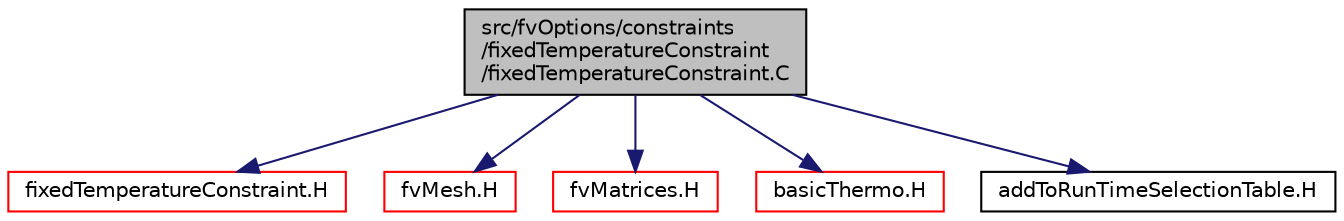 digraph "src/fvOptions/constraints/fixedTemperatureConstraint/fixedTemperatureConstraint.C"
{
  bgcolor="transparent";
  edge [fontname="Helvetica",fontsize="10",labelfontname="Helvetica",labelfontsize="10"];
  node [fontname="Helvetica",fontsize="10",shape=record];
  Node0 [label="src/fvOptions/constraints\l/fixedTemperatureConstraint\l/fixedTemperatureConstraint.C",height=0.2,width=0.4,color="black", fillcolor="grey75", style="filled", fontcolor="black"];
  Node0 -> Node1 [color="midnightblue",fontsize="10",style="solid",fontname="Helvetica"];
  Node1 [label="fixedTemperatureConstraint.H",height=0.2,width=0.4,color="red",URL="$a05243.html"];
  Node0 -> Node157 [color="midnightblue",fontsize="10",style="solid",fontname="Helvetica"];
  Node157 [label="fvMesh.H",height=0.2,width=0.4,color="red",URL="$a03719.html"];
  Node0 -> Node314 [color="midnightblue",fontsize="10",style="solid",fontname="Helvetica"];
  Node314 [label="fvMatrices.H",height=0.2,width=0.4,color="red",URL="$a03458.html",tooltip="A special matrix type and solver, designed for finite volume solutions of scalar equations. "];
  Node0 -> Node357 [color="midnightblue",fontsize="10",style="solid",fontname="Helvetica"];
  Node357 [label="basicThermo.H",height=0.2,width=0.4,color="red",URL="$a15698.html"];
  Node0 -> Node359 [color="midnightblue",fontsize="10",style="solid",fontname="Helvetica"];
  Node359 [label="addToRunTimeSelectionTable.H",height=0.2,width=0.4,color="black",URL="$a09989.html",tooltip="Macros for easy insertion into run-time selection tables. "];
}
